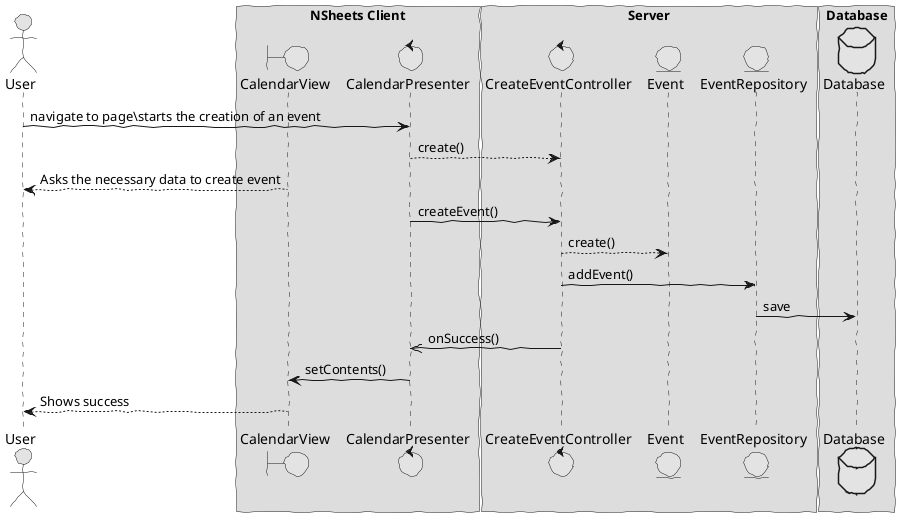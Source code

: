 @startuml  design1.png
skinparam handwritten true
skinparam monochrome true
skinparam packageStyle rect
skinparam defaultFontName FG Virgil
skinparam shadowing false

actor User
boundary CalendarView
control CalendarPresenter
control CreateEventController
entity EventRepository
entity Event
database Database 

box "NSheets Client"
participant CalendarView
participant CalendarPresenter
end box

box "Server"
participant CreateEventController
participant Event
participant EventRepository
end box

box "Database"
participant Database
end box

User -> CalendarPresenter : navigate to page\starts the creation of an event
CalendarPresenter --> CreateEventController : create()
CalendarView --> User : Asks the necessary data to create event
CalendarPresenter -> CreateEventController : createEvent()
CreateEventController --> Event : create()
CreateEventController -> EventRepository : addEvent()
EventRepository  -> Database : save
CreateEventController ->> CalendarPresenter : onSuccess()
CalendarPresenter -> CalendarView : setContents()
CalendarView --> User: Shows success

@enduml